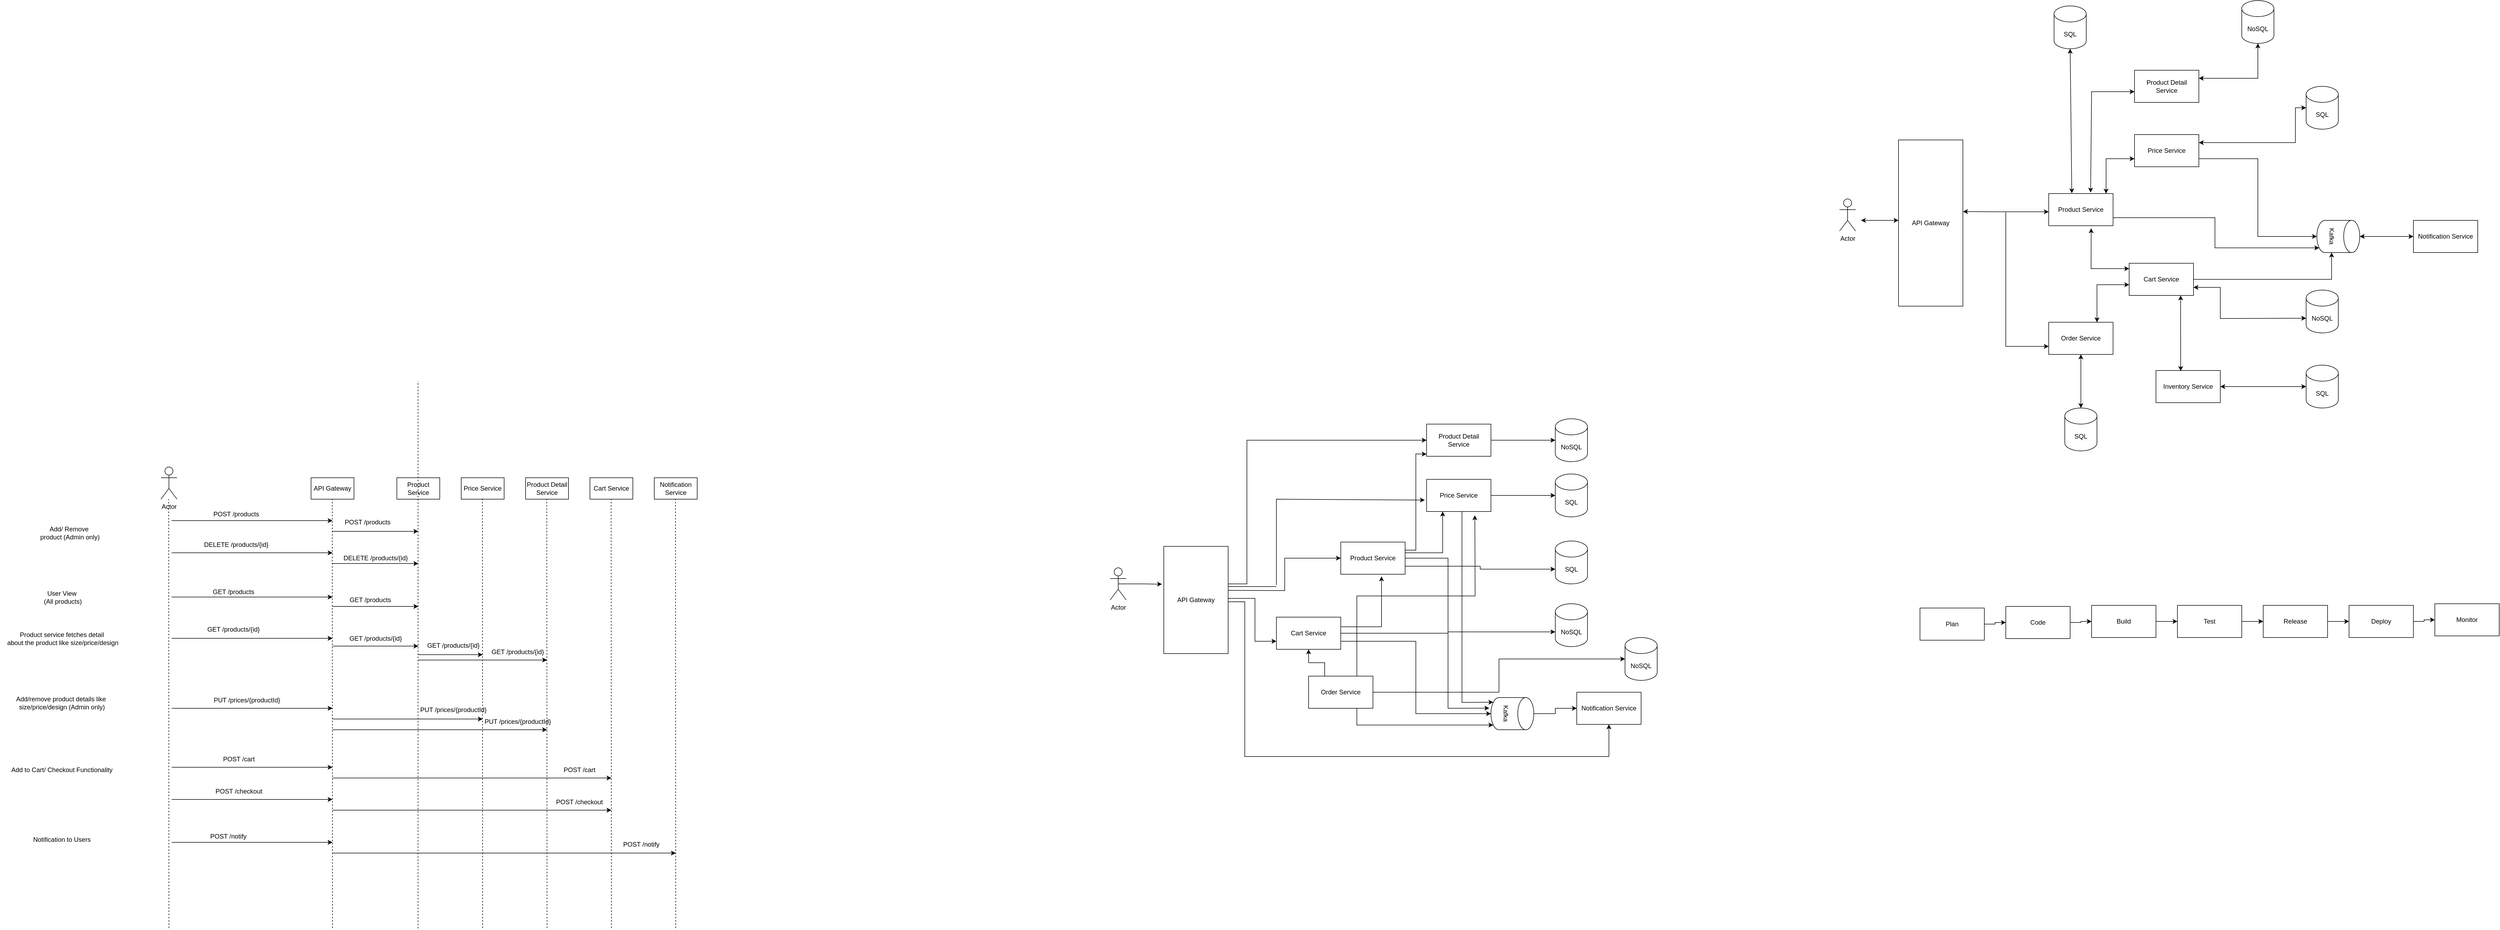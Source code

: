 <mxfile version="24.7.7">
  <diagram name="Page-1" id="R4OV7iDW6EWSdxZwjApe">
    <mxGraphModel dx="2918" dy="1992" grid="1" gridSize="10" guides="1" tooltips="1" connect="1" arrows="1" fold="1" page="1" pageScale="1" pageWidth="850" pageHeight="1100" math="0" shadow="0">
      <root>
        <mxCell id="0" />
        <mxCell id="1" parent="0" />
        <mxCell id="9XvTC1PJYjex0yPGkvMF-1" value="Actor" style="shape=umlActor;verticalLabelPosition=bottom;verticalAlign=top;html=1;outlineConnect=0;" parent="1" vertex="1">
          <mxGeometry x="-120" y="20" width="30" height="60" as="geometry" />
        </mxCell>
        <mxCell id="9XvTC1PJYjex0yPGkvMF-2" value="Product Service" style="rounded=0;whiteSpace=wrap;html=1;" parent="1" vertex="1">
          <mxGeometry x="320" y="40" width="80" height="40" as="geometry" />
        </mxCell>
        <mxCell id="9XvTC1PJYjex0yPGkvMF-3" value="Price Service" style="rounded=0;whiteSpace=wrap;html=1;" parent="1" vertex="1">
          <mxGeometry x="440" y="40" width="80" height="40" as="geometry" />
        </mxCell>
        <mxCell id="9XvTC1PJYjex0yPGkvMF-4" value="Product Detail Service" style="rounded=0;whiteSpace=wrap;html=1;" parent="1" vertex="1">
          <mxGeometry x="560" y="40" width="80" height="40" as="geometry" />
        </mxCell>
        <mxCell id="9XvTC1PJYjex0yPGkvMF-5" value="Cart Service" style="rounded=0;whiteSpace=wrap;html=1;" parent="1" vertex="1">
          <mxGeometry x="680" y="40" width="80" height="40" as="geometry" />
        </mxCell>
        <mxCell id="9XvTC1PJYjex0yPGkvMF-6" value="Notification Service" style="rounded=0;whiteSpace=wrap;html=1;" parent="1" vertex="1">
          <mxGeometry x="800" y="40" width="80" height="40" as="geometry" />
        </mxCell>
        <mxCell id="9XvTC1PJYjex0yPGkvMF-12" value="API Gateway" style="rounded=0;whiteSpace=wrap;html=1;" parent="1" vertex="1">
          <mxGeometry x="160" y="40" width="80" height="40" as="geometry" />
        </mxCell>
        <mxCell id="9XvTC1PJYjex0yPGkvMF-13" value="" style="endArrow=none;dashed=1;html=1;rounded=0;" parent="1" edge="1">
          <mxGeometry width="50" height="50" relative="1" as="geometry">
            <mxPoint x="-105" y="880" as="sourcePoint" />
            <mxPoint x="-105.5" y="80" as="targetPoint" />
          </mxGeometry>
        </mxCell>
        <mxCell id="9XvTC1PJYjex0yPGkvMF-14" value="" style="endArrow=none;dashed=1;html=1;rounded=0;" parent="1" edge="1">
          <mxGeometry width="50" height="50" relative="1" as="geometry">
            <mxPoint x="200" y="880" as="sourcePoint" />
            <mxPoint x="199.5" y="80" as="targetPoint" />
          </mxGeometry>
        </mxCell>
        <mxCell id="9XvTC1PJYjex0yPGkvMF-15" value="" style="endArrow=none;dashed=1;html=1;rounded=0;" parent="1" edge="1">
          <mxGeometry width="50" height="50" relative="1" as="geometry">
            <mxPoint x="359.5" y="880.667" as="sourcePoint" />
            <mxPoint x="359.5" y="-140" as="targetPoint" />
          </mxGeometry>
        </mxCell>
        <mxCell id="9XvTC1PJYjex0yPGkvMF-16" value="" style="endArrow=none;dashed=1;html=1;rounded=0;" parent="1" edge="1">
          <mxGeometry width="50" height="50" relative="1" as="geometry">
            <mxPoint x="480" y="880" as="sourcePoint" />
            <mxPoint x="479.5" y="79" as="targetPoint" />
          </mxGeometry>
        </mxCell>
        <mxCell id="9XvTC1PJYjex0yPGkvMF-17" value="" style="endArrow=none;dashed=1;html=1;rounded=0;" parent="1" edge="1">
          <mxGeometry width="50" height="50" relative="1" as="geometry">
            <mxPoint x="600" y="880" as="sourcePoint" />
            <mxPoint x="599.5" y="80" as="targetPoint" />
          </mxGeometry>
        </mxCell>
        <mxCell id="9XvTC1PJYjex0yPGkvMF-18" value="" style="endArrow=none;dashed=1;html=1;rounded=0;" parent="1" edge="1">
          <mxGeometry width="50" height="50" relative="1" as="geometry">
            <mxPoint x="720" y="880" as="sourcePoint" />
            <mxPoint x="719.5" y="80" as="targetPoint" />
          </mxGeometry>
        </mxCell>
        <mxCell id="9XvTC1PJYjex0yPGkvMF-19" value="" style="endArrow=none;dashed=1;html=1;rounded=0;" parent="1" edge="1">
          <mxGeometry width="50" height="50" relative="1" as="geometry">
            <mxPoint x="840" y="880" as="sourcePoint" />
            <mxPoint x="839.5" y="80" as="targetPoint" />
          </mxGeometry>
        </mxCell>
        <mxCell id="9XvTC1PJYjex0yPGkvMF-20" value="Add/ Remove&amp;nbsp;&lt;div&gt;product (Admin only)&lt;/div&gt;" style="text;html=1;align=center;verticalAlign=middle;resizable=0;points=[];autosize=1;strokeColor=none;fillColor=none;" parent="1" vertex="1">
          <mxGeometry x="-355" y="123" width="130" height="40" as="geometry" />
        </mxCell>
        <mxCell id="9XvTC1PJYjex0yPGkvMF-21" value="" style="endArrow=classic;html=1;rounded=0;" parent="1" edge="1">
          <mxGeometry width="50" height="50" relative="1" as="geometry">
            <mxPoint x="-100" y="120" as="sourcePoint" />
            <mxPoint x="200" y="120" as="targetPoint" />
          </mxGeometry>
        </mxCell>
        <mxCell id="9XvTC1PJYjex0yPGkvMF-22" value="POST /products" style="text;html=1;align=center;verticalAlign=middle;resizable=0;points=[];autosize=1;strokeColor=none;fillColor=none;" parent="1" vertex="1">
          <mxGeometry x="-35" y="93" width="110" height="30" as="geometry" />
        </mxCell>
        <mxCell id="9XvTC1PJYjex0yPGkvMF-23" value="" style="endArrow=classic;html=1;rounded=0;" parent="1" edge="1">
          <mxGeometry width="50" height="50" relative="1" as="geometry">
            <mxPoint x="200" y="140" as="sourcePoint" />
            <mxPoint x="360" y="140" as="targetPoint" />
          </mxGeometry>
        </mxCell>
        <mxCell id="9XvTC1PJYjex0yPGkvMF-24" value="POST /products" style="text;html=1;align=center;verticalAlign=middle;resizable=0;points=[];autosize=1;strokeColor=none;fillColor=none;" parent="1" vertex="1">
          <mxGeometry x="210" y="108" width="110" height="30" as="geometry" />
        </mxCell>
        <mxCell id="9XvTC1PJYjex0yPGkvMF-25" value="" style="endArrow=classic;html=1;rounded=0;" parent="1" edge="1">
          <mxGeometry width="50" height="50" relative="1" as="geometry">
            <mxPoint x="-100" y="180" as="sourcePoint" />
            <mxPoint x="200" y="180" as="targetPoint" />
          </mxGeometry>
        </mxCell>
        <mxCell id="9XvTC1PJYjex0yPGkvMF-26" value="DELETE /products/{id}" style="text;html=1;align=center;verticalAlign=middle;resizable=0;points=[];autosize=1;strokeColor=none;fillColor=none;" parent="1" vertex="1">
          <mxGeometry x="-50" y="150" width="140" height="30" as="geometry" />
        </mxCell>
        <mxCell id="9XvTC1PJYjex0yPGkvMF-27" value="" style="endArrow=classic;html=1;rounded=0;" parent="1" edge="1">
          <mxGeometry width="50" height="50" relative="1" as="geometry">
            <mxPoint x="200" y="200" as="sourcePoint" />
            <mxPoint x="360" y="200" as="targetPoint" />
          </mxGeometry>
        </mxCell>
        <mxCell id="9XvTC1PJYjex0yPGkvMF-28" value="DELETE /products/{id}" style="text;html=1;align=center;verticalAlign=middle;resizable=0;points=[];autosize=1;strokeColor=none;fillColor=none;" parent="1" vertex="1">
          <mxGeometry x="210" y="175" width="140" height="30" as="geometry" />
        </mxCell>
        <mxCell id="9XvTC1PJYjex0yPGkvMF-29" value="User View&lt;div&gt;&amp;nbsp;(All products)&lt;/div&gt;" style="text;html=1;align=center;verticalAlign=middle;resizable=0;points=[];autosize=1;strokeColor=none;fillColor=none;" parent="1" vertex="1">
          <mxGeometry x="-355" y="243" width="100" height="40" as="geometry" />
        </mxCell>
        <mxCell id="9XvTC1PJYjex0yPGkvMF-31" value="" style="endArrow=classic;html=1;rounded=0;" parent="1" edge="1">
          <mxGeometry width="50" height="50" relative="1" as="geometry">
            <mxPoint x="-100" y="262.5" as="sourcePoint" />
            <mxPoint x="200" y="262.5" as="targetPoint" />
          </mxGeometry>
        </mxCell>
        <mxCell id="9XvTC1PJYjex0yPGkvMF-32" value="GET /products" style="text;html=1;align=center;verticalAlign=middle;resizable=0;points=[];autosize=1;strokeColor=none;fillColor=none;" parent="1" vertex="1">
          <mxGeometry x="-35" y="238" width="100" height="30" as="geometry" />
        </mxCell>
        <mxCell id="9XvTC1PJYjex0yPGkvMF-33" value="" style="endArrow=classic;html=1;rounded=0;" parent="1" edge="1">
          <mxGeometry width="50" height="50" relative="1" as="geometry">
            <mxPoint x="200" y="280" as="sourcePoint" />
            <mxPoint x="360" y="280" as="targetPoint" />
          </mxGeometry>
        </mxCell>
        <mxCell id="9XvTC1PJYjex0yPGkvMF-34" value="GET /products" style="text;html=1;align=center;verticalAlign=middle;resizable=0;points=[];autosize=1;strokeColor=none;fillColor=none;" parent="1" vertex="1">
          <mxGeometry x="220" y="253" width="100" height="30" as="geometry" />
        </mxCell>
        <mxCell id="9XvTC1PJYjex0yPGkvMF-35" value="Product service fetches detail&lt;div&gt;&amp;nbsp;about the product like size/price/design&lt;/div&gt;" style="text;html=1;align=center;verticalAlign=middle;resizable=0;points=[];autosize=1;strokeColor=none;fillColor=none;" parent="1" vertex="1">
          <mxGeometry x="-420" y="320" width="230" height="40" as="geometry" />
        </mxCell>
        <mxCell id="9XvTC1PJYjex0yPGkvMF-36" value="" style="endArrow=classic;html=1;rounded=0;" parent="1" edge="1">
          <mxGeometry width="50" height="50" relative="1" as="geometry">
            <mxPoint x="-100" y="339.5" as="sourcePoint" />
            <mxPoint x="200" y="339.5" as="targetPoint" />
          </mxGeometry>
        </mxCell>
        <mxCell id="9XvTC1PJYjex0yPGkvMF-38" value="GET /products/{id}" style="text;html=1;align=center;verticalAlign=middle;resizable=0;points=[];autosize=1;strokeColor=none;fillColor=none;" parent="1" vertex="1">
          <mxGeometry x="-45" y="308" width="120" height="30" as="geometry" />
        </mxCell>
        <mxCell id="9XvTC1PJYjex0yPGkvMF-39" value="GET /products/{id}" style="text;html=1;align=center;verticalAlign=middle;resizable=0;points=[];autosize=1;strokeColor=none;fillColor=none;" parent="1" vertex="1">
          <mxGeometry x="220" y="325" width="120" height="30" as="geometry" />
        </mxCell>
        <mxCell id="9XvTC1PJYjex0yPGkvMF-40" value="GET /products/{id}" style="text;html=1;align=center;verticalAlign=middle;resizable=0;points=[];autosize=1;strokeColor=none;fillColor=none;" parent="1" vertex="1">
          <mxGeometry x="365" y="338" width="120" height="30" as="geometry" />
        </mxCell>
        <mxCell id="9XvTC1PJYjex0yPGkvMF-41" value="GET /products/{id}" style="text;html=1;align=center;verticalAlign=middle;resizable=0;points=[];autosize=1;strokeColor=none;fillColor=none;" parent="1" vertex="1">
          <mxGeometry x="485" y="350" width="120" height="30" as="geometry" />
        </mxCell>
        <mxCell id="9XvTC1PJYjex0yPGkvMF-42" value="" style="endArrow=classic;html=1;rounded=0;" parent="1" edge="1">
          <mxGeometry width="50" height="50" relative="1" as="geometry">
            <mxPoint x="200" y="354" as="sourcePoint" />
            <mxPoint x="360" y="354" as="targetPoint" />
          </mxGeometry>
        </mxCell>
        <mxCell id="9XvTC1PJYjex0yPGkvMF-44" value="" style="endArrow=classic;html=1;rounded=0;" parent="1" edge="1">
          <mxGeometry width="50" height="50" relative="1" as="geometry">
            <mxPoint x="360" y="370" as="sourcePoint" />
            <mxPoint x="480" y="370" as="targetPoint" />
          </mxGeometry>
        </mxCell>
        <mxCell id="9XvTC1PJYjex0yPGkvMF-45" value="" style="endArrow=classic;html=1;rounded=0;" parent="1" edge="1">
          <mxGeometry width="50" height="50" relative="1" as="geometry">
            <mxPoint x="360" y="380" as="sourcePoint" />
            <mxPoint x="600" y="380" as="targetPoint" />
          </mxGeometry>
        </mxCell>
        <mxCell id="9XvTC1PJYjex0yPGkvMF-47" value="Add/remove product details like&amp;nbsp;&lt;div&gt;size/price/design (Admin only)&lt;/div&gt;" style="text;html=1;align=center;verticalAlign=middle;resizable=0;points=[];autosize=1;strokeColor=none;fillColor=none;" parent="1" vertex="1">
          <mxGeometry x="-400" y="440" width="190" height="40" as="geometry" />
        </mxCell>
        <mxCell id="9XvTC1PJYjex0yPGkvMF-49" value="PUT /prices/{productId}" style="text;html=1;align=center;verticalAlign=middle;resizable=0;points=[];autosize=1;strokeColor=none;fillColor=none;" parent="1" vertex="1">
          <mxGeometry x="-35" y="440" width="150" height="30" as="geometry" />
        </mxCell>
        <mxCell id="9XvTC1PJYjex0yPGkvMF-50" value="" style="endArrow=classic;html=1;rounded=0;" parent="1" edge="1">
          <mxGeometry width="50" height="50" relative="1" as="geometry">
            <mxPoint x="-100" y="470" as="sourcePoint" />
            <mxPoint x="200" y="470" as="targetPoint" />
          </mxGeometry>
        </mxCell>
        <mxCell id="9XvTC1PJYjex0yPGkvMF-51" value="" style="endArrow=classic;html=1;rounded=0;" parent="1" edge="1">
          <mxGeometry width="50" height="50" relative="1" as="geometry">
            <mxPoint x="200" y="490" as="sourcePoint" />
            <mxPoint x="480" y="490" as="targetPoint" />
          </mxGeometry>
        </mxCell>
        <mxCell id="9XvTC1PJYjex0yPGkvMF-52" value="" style="endArrow=classic;html=1;rounded=0;" parent="1" edge="1">
          <mxGeometry width="50" height="50" relative="1" as="geometry">
            <mxPoint x="200" y="510" as="sourcePoint" />
            <mxPoint x="600" y="510" as="targetPoint" />
          </mxGeometry>
        </mxCell>
        <mxCell id="9XvTC1PJYjex0yPGkvMF-53" value="PUT /prices/{productId}" style="text;html=1;align=center;verticalAlign=middle;resizable=0;points=[];autosize=1;strokeColor=none;fillColor=none;" parent="1" vertex="1">
          <mxGeometry x="350" y="458" width="150" height="30" as="geometry" />
        </mxCell>
        <mxCell id="9XvTC1PJYjex0yPGkvMF-54" value="PUT /prices/{productId}" style="text;html=1;align=center;verticalAlign=middle;resizable=0;points=[];autosize=1;strokeColor=none;fillColor=none;" parent="1" vertex="1">
          <mxGeometry x="470" y="480" width="150" height="30" as="geometry" />
        </mxCell>
        <mxCell id="9XvTC1PJYjex0yPGkvMF-55" value="Add to Cart/ Checkout Functionality" style="text;html=1;align=center;verticalAlign=middle;resizable=0;points=[];autosize=1;strokeColor=none;fillColor=none;" parent="1" vertex="1">
          <mxGeometry x="-410" y="570" width="210" height="30" as="geometry" />
        </mxCell>
        <mxCell id="9XvTC1PJYjex0yPGkvMF-56" value="" style="endArrow=classic;html=1;rounded=0;" parent="1" edge="1">
          <mxGeometry width="50" height="50" relative="1" as="geometry">
            <mxPoint x="-100" y="580" as="sourcePoint" />
            <mxPoint x="200" y="580" as="targetPoint" />
          </mxGeometry>
        </mxCell>
        <mxCell id="9XvTC1PJYjex0yPGkvMF-57" value="POST /cart" style="text;html=1;align=center;verticalAlign=middle;resizable=0;points=[];autosize=1;strokeColor=none;fillColor=none;" parent="1" vertex="1">
          <mxGeometry x="-15" y="550" width="80" height="30" as="geometry" />
        </mxCell>
        <mxCell id="9XvTC1PJYjex0yPGkvMF-58" value="" style="endArrow=classic;html=1;rounded=0;" parent="1" edge="1">
          <mxGeometry width="50" height="50" relative="1" as="geometry">
            <mxPoint x="200" y="600" as="sourcePoint" />
            <mxPoint x="720" y="600" as="targetPoint" />
          </mxGeometry>
        </mxCell>
        <mxCell id="9XvTC1PJYjex0yPGkvMF-59" value="POST /cart" style="text;html=1;align=center;verticalAlign=middle;resizable=0;points=[];autosize=1;strokeColor=none;fillColor=none;" parent="1" vertex="1">
          <mxGeometry x="620" y="570" width="80" height="30" as="geometry" />
        </mxCell>
        <mxCell id="9XvTC1PJYjex0yPGkvMF-60" value="" style="endArrow=classic;html=1;rounded=0;" parent="1" edge="1">
          <mxGeometry width="50" height="50" relative="1" as="geometry">
            <mxPoint x="-100" y="640" as="sourcePoint" />
            <mxPoint x="200" y="640" as="targetPoint" />
          </mxGeometry>
        </mxCell>
        <mxCell id="9XvTC1PJYjex0yPGkvMF-61" value="POST /checkout" style="text;html=1;align=center;verticalAlign=middle;resizable=0;points=[];autosize=1;strokeColor=none;fillColor=none;" parent="1" vertex="1">
          <mxGeometry x="-30" y="610" width="110" height="30" as="geometry" />
        </mxCell>
        <mxCell id="9XvTC1PJYjex0yPGkvMF-62" value="" style="endArrow=classic;html=1;rounded=0;" parent="1" edge="1">
          <mxGeometry width="50" height="50" relative="1" as="geometry">
            <mxPoint x="200" y="660" as="sourcePoint" />
            <mxPoint x="720" y="660" as="targetPoint" />
          </mxGeometry>
        </mxCell>
        <mxCell id="9XvTC1PJYjex0yPGkvMF-63" value="POST /checkout" style="text;html=1;align=center;verticalAlign=middle;resizable=0;points=[];autosize=1;strokeColor=none;fillColor=none;" parent="1" vertex="1">
          <mxGeometry x="605" y="630" width="110" height="30" as="geometry" />
        </mxCell>
        <mxCell id="9XvTC1PJYjex0yPGkvMF-64" value="Notification to Users" style="text;html=1;align=center;verticalAlign=middle;resizable=0;points=[];autosize=1;strokeColor=none;fillColor=none;" parent="1" vertex="1">
          <mxGeometry x="-370" y="700" width="130" height="30" as="geometry" />
        </mxCell>
        <mxCell id="9XvTC1PJYjex0yPGkvMF-65" value="" style="endArrow=classic;html=1;rounded=0;" parent="1" edge="1">
          <mxGeometry width="50" height="50" relative="1" as="geometry">
            <mxPoint x="-100" y="720" as="sourcePoint" />
            <mxPoint x="200" y="720" as="targetPoint" />
          </mxGeometry>
        </mxCell>
        <mxCell id="9XvTC1PJYjex0yPGkvMF-66" value="POST /notify" style="text;whiteSpace=wrap;" parent="1" vertex="1">
          <mxGeometry x="-30" y="695" width="100" height="40" as="geometry" />
        </mxCell>
        <mxCell id="9XvTC1PJYjex0yPGkvMF-67" value="" style="endArrow=classic;html=1;rounded=0;" parent="1" source="9XvTC1PJYjex0yPGkvMF-69" edge="1">
          <mxGeometry width="50" height="50" relative="1" as="geometry">
            <mxPoint x="200" y="740" as="sourcePoint" />
            <mxPoint x="840" y="740" as="targetPoint" />
          </mxGeometry>
        </mxCell>
        <mxCell id="9XvTC1PJYjex0yPGkvMF-70" value="" style="endArrow=classic;html=1;rounded=0;entryX=1;entryY=0.75;entryDx=0;entryDy=0;" parent="1" target="9XvTC1PJYjex0yPGkvMF-69" edge="1">
          <mxGeometry width="50" height="50" relative="1" as="geometry">
            <mxPoint x="200" y="740" as="sourcePoint" />
            <mxPoint x="850" y="740" as="targetPoint" />
          </mxGeometry>
        </mxCell>
        <mxCell id="9XvTC1PJYjex0yPGkvMF-69" value="POST /notify" style="text;whiteSpace=wrap;" parent="1" vertex="1">
          <mxGeometry x="740" y="710" width="100" height="40" as="geometry" />
        </mxCell>
        <mxCell id="vXUDVahpjEWt88McgdD0-1" value="Actor" style="shape=umlActor;verticalLabelPosition=bottom;verticalAlign=top;html=1;outlineConnect=0;" parent="1" vertex="1">
          <mxGeometry x="1650" y="208" width="30" height="60" as="geometry" />
        </mxCell>
        <mxCell id="vXUDVahpjEWt88McgdD0-2" value="API Gateway" style="rounded=0;whiteSpace=wrap;html=1;" parent="1" vertex="1">
          <mxGeometry x="1750" y="168" width="120" height="200" as="geometry" />
        </mxCell>
        <mxCell id="vXUDVahpjEWt88McgdD0-23" style="edgeStyle=orthogonalEdgeStyle;rounded=0;orthogonalLoop=1;jettySize=auto;html=1;exitX=1;exitY=0.75;exitDx=0;exitDy=0;entryX=0;entryY=0.75;entryDx=0;entryDy=0;" parent="1" target="vXUDVahpjEWt88McgdD0-7" edge="1">
          <mxGeometry relative="1" as="geometry">
            <Array as="points">
              <mxPoint x="1920" y="265" />
              <mxPoint x="1920" y="345" />
            </Array>
            <mxPoint x="1870" y="265" as="sourcePoint" />
          </mxGeometry>
        </mxCell>
        <mxCell id="vXUDVahpjEWt88McgdD0-29" style="edgeStyle=orthogonalEdgeStyle;rounded=0;orthogonalLoop=1;jettySize=auto;html=1;exitX=1;exitY=0.5;exitDx=0;exitDy=0;entryX=0;entryY=0.5;entryDx=0;entryDy=0;" parent="1" target="vXUDVahpjEWt88McgdD0-4" edge="1">
          <mxGeometry relative="1" as="geometry">
            <mxPoint x="1870" y="250" as="sourcePoint" />
          </mxGeometry>
        </mxCell>
        <mxCell id="vXUDVahpjEWt88McgdD0-31" style="edgeStyle=orthogonalEdgeStyle;rounded=0;orthogonalLoop=1;jettySize=auto;html=1;exitX=1;exitY=1;exitDx=0;exitDy=0;entryX=0.5;entryY=1;entryDx=0;entryDy=0;" parent="1" target="vXUDVahpjEWt88McgdD0-8" edge="1">
          <mxGeometry relative="1" as="geometry">
            <mxPoint x="1900" y="740" as="targetPoint" />
            <mxPoint x="1870.0" y="271.33" as="sourcePoint" />
            <Array as="points">
              <mxPoint x="1901" y="271" />
              <mxPoint x="1901" y="560" />
              <mxPoint x="2580" y="560" />
            </Array>
          </mxGeometry>
        </mxCell>
        <mxCell id="vXUDVahpjEWt88McgdD0-32" style="edgeStyle=orthogonalEdgeStyle;rounded=0;orthogonalLoop=1;jettySize=auto;html=1;entryX=0;entryY=0.5;entryDx=0;entryDy=0;" parent="1" target="vXUDVahpjEWt88McgdD0-6" edge="1">
          <mxGeometry relative="1" as="geometry">
            <mxPoint x="2185" y="-12" as="targetPoint" />
            <mxPoint x="1870" y="238" as="sourcePoint" />
            <Array as="points">
              <mxPoint x="1905" y="238" />
              <mxPoint x="1905" y="-30" />
            </Array>
          </mxGeometry>
        </mxCell>
        <mxCell id="vXUDVahpjEWt88McgdD0-46" style="edgeStyle=orthogonalEdgeStyle;rounded=0;orthogonalLoop=1;jettySize=auto;html=1;exitX=1;exitY=0.75;exitDx=0;exitDy=0;entryX=0;entryY=0;entryDx=0;entryDy=52.5;entryPerimeter=0;" parent="1" source="vXUDVahpjEWt88McgdD0-4" target="vXUDVahpjEWt88McgdD0-19" edge="1">
          <mxGeometry relative="1" as="geometry">
            <mxPoint x="2470" y="204" as="targetPoint" />
          </mxGeometry>
        </mxCell>
        <mxCell id="vXUDVahpjEWt88McgdD0-4" value="Product Service" style="rounded=0;whiteSpace=wrap;html=1;" parent="1" vertex="1">
          <mxGeometry x="2080" y="160" width="120" height="60" as="geometry" />
        </mxCell>
        <mxCell id="vXUDVahpjEWt88McgdD0-45" value="" style="edgeStyle=orthogonalEdgeStyle;rounded=0;orthogonalLoop=1;jettySize=auto;html=1;" parent="1" source="vXUDVahpjEWt88McgdD0-5" target="vXUDVahpjEWt88McgdD0-18" edge="1">
          <mxGeometry relative="1" as="geometry" />
        </mxCell>
        <mxCell id="vXUDVahpjEWt88McgdD0-5" value="Price Service" style="rounded=0;whiteSpace=wrap;html=1;" parent="1" vertex="1">
          <mxGeometry x="2240" y="43" width="120" height="60" as="geometry" />
        </mxCell>
        <mxCell id="vXUDVahpjEWt88McgdD0-44" value="" style="edgeStyle=orthogonalEdgeStyle;rounded=0;orthogonalLoop=1;jettySize=auto;html=1;" parent="1" source="vXUDVahpjEWt88McgdD0-6" target="vXUDVahpjEWt88McgdD0-17" edge="1">
          <mxGeometry relative="1" as="geometry" />
        </mxCell>
        <mxCell id="vXUDVahpjEWt88McgdD0-6" value="Product Detail Service" style="rounded=0;whiteSpace=wrap;html=1;" parent="1" vertex="1">
          <mxGeometry x="2240" y="-60" width="120" height="60" as="geometry" />
        </mxCell>
        <mxCell id="vXUDVahpjEWt88McgdD0-7" value="Cart Service" style="rounded=0;whiteSpace=wrap;html=1;" parent="1" vertex="1">
          <mxGeometry x="1960" y="300" width="120" height="60" as="geometry" />
        </mxCell>
        <mxCell id="vXUDVahpjEWt88McgdD0-8" value="Notification Service" style="rounded=0;whiteSpace=wrap;html=1;" parent="1" vertex="1">
          <mxGeometry x="2520" y="440" width="120" height="60" as="geometry" />
        </mxCell>
        <mxCell id="vXUDVahpjEWt88McgdD0-9" style="edgeStyle=orthogonalEdgeStyle;rounded=0;orthogonalLoop=1;jettySize=auto;html=1;exitX=0.5;exitY=0.5;exitDx=0;exitDy=0;exitPerimeter=0;entryX=-0.028;entryY=0.353;entryDx=0;entryDy=0;entryPerimeter=0;" parent="1" source="vXUDVahpjEWt88McgdD0-1" target="vXUDVahpjEWt88McgdD0-2" edge="1">
          <mxGeometry relative="1" as="geometry" />
        </mxCell>
        <mxCell id="vXUDVahpjEWt88McgdD0-17" value="NoSQL" style="shape=cylinder3;whiteSpace=wrap;html=1;boundedLbl=1;backgroundOutline=1;size=15;" parent="1" vertex="1">
          <mxGeometry x="2480" y="-70" width="60" height="80" as="geometry" />
        </mxCell>
        <mxCell id="vXUDVahpjEWt88McgdD0-18" value="SQL" style="shape=cylinder3;whiteSpace=wrap;html=1;boundedLbl=1;backgroundOutline=1;size=15;" parent="1" vertex="1">
          <mxGeometry x="2480" y="33" width="60" height="80" as="geometry" />
        </mxCell>
        <mxCell id="vXUDVahpjEWt88McgdD0-19" value="SQL" style="shape=cylinder3;whiteSpace=wrap;html=1;boundedLbl=1;backgroundOutline=1;size=15;" parent="1" vertex="1">
          <mxGeometry x="2480" y="158" width="60" height="80" as="geometry" />
        </mxCell>
        <mxCell id="vXUDVahpjEWt88McgdD0-20" value="NoSQL" style="shape=cylinder3;whiteSpace=wrap;html=1;boundedLbl=1;backgroundOutline=1;size=15;" parent="1" vertex="1">
          <mxGeometry x="2480" y="275" width="60" height="80" as="geometry" />
        </mxCell>
        <mxCell id="vXUDVahpjEWt88McgdD0-33" style="edgeStyle=orthogonalEdgeStyle;rounded=0;orthogonalLoop=1;jettySize=auto;html=1;exitX=0.5;exitY=0;exitDx=0;exitDy=0;exitPerimeter=0;entryX=0;entryY=0.5;entryDx=0;entryDy=0;" parent="1" source="vXUDVahpjEWt88McgdD0-21" target="vXUDVahpjEWt88McgdD0-8" edge="1">
          <mxGeometry relative="1" as="geometry" />
        </mxCell>
        <mxCell id="vXUDVahpjEWt88McgdD0-21" value="Kafka" style="shape=cylinder3;whiteSpace=wrap;html=1;boundedLbl=1;backgroundOutline=1;size=15;rotation=90;" parent="1" vertex="1">
          <mxGeometry x="2370" y="440" width="60" height="80" as="geometry" />
        </mxCell>
        <mxCell id="vXUDVahpjEWt88McgdD0-26" value="" style="endArrow=classic;html=1;rounded=0;entryX=-0.028;entryY=0.644;entryDx=0;entryDy=0;entryPerimeter=0;" parent="1" target="vXUDVahpjEWt88McgdD0-5" edge="1">
          <mxGeometry width="50" height="50" relative="1" as="geometry">
            <mxPoint x="1960" y="240" as="sourcePoint" />
            <mxPoint x="2100" y="70" as="targetPoint" />
            <Array as="points">
              <mxPoint x="1960" y="80" />
            </Array>
          </mxGeometry>
        </mxCell>
        <mxCell id="vXUDVahpjEWt88McgdD0-28" value="" style="endArrow=none;html=1;rounded=0;" parent="1" edge="1">
          <mxGeometry width="50" height="50" relative="1" as="geometry">
            <mxPoint x="1870" y="243" as="sourcePoint" />
            <mxPoint x="1960" y="243" as="targetPoint" />
          </mxGeometry>
        </mxCell>
        <mxCell id="vXUDVahpjEWt88McgdD0-34" style="edgeStyle=orthogonalEdgeStyle;rounded=0;orthogonalLoop=1;jettySize=auto;html=1;exitX=1;exitY=0.75;exitDx=0;exitDy=0;entryX=0.5;entryY=1;entryDx=0;entryDy=0;entryPerimeter=0;" parent="1" source="vXUDVahpjEWt88McgdD0-7" target="vXUDVahpjEWt88McgdD0-21" edge="1">
          <mxGeometry relative="1" as="geometry" />
        </mxCell>
        <mxCell id="vXUDVahpjEWt88McgdD0-37" value="" style="endArrow=classic;html=1;rounded=0;exitX=1;exitY=0.5;exitDx=0;exitDy=0;entryX=0.328;entryY=1.038;entryDx=0;entryDy=0;entryPerimeter=0;" parent="1" source="vXUDVahpjEWt88McgdD0-4" target="vXUDVahpjEWt88McgdD0-21" edge="1">
          <mxGeometry width="50" height="50" relative="1" as="geometry">
            <mxPoint x="2250" y="210" as="sourcePoint" />
            <mxPoint x="2270" y="190" as="targetPoint" />
            <Array as="points">
              <mxPoint x="2280" y="190" />
              <mxPoint x="2280" y="470" />
            </Array>
          </mxGeometry>
        </mxCell>
        <mxCell id="vXUDVahpjEWt88McgdD0-40" value="" style="endArrow=classic;html=1;rounded=0;entryX=0.145;entryY=1;entryDx=0;entryDy=-4.35;entryPerimeter=0;" parent="1" target="vXUDVahpjEWt88McgdD0-21" edge="1">
          <mxGeometry width="50" height="50" relative="1" as="geometry">
            <mxPoint x="2306" y="103" as="sourcePoint" />
            <mxPoint x="2310" y="450" as="targetPoint" />
            <Array as="points">
              <mxPoint x="2306" y="290" />
              <mxPoint x="2306" y="459" />
            </Array>
          </mxGeometry>
        </mxCell>
        <mxCell id="vXUDVahpjEWt88McgdD0-41" value="" style="endArrow=classic;html=1;rounded=0;entryX=0.633;entryY=1.066;entryDx=0;entryDy=0;entryPerimeter=0;" parent="1" target="vXUDVahpjEWt88McgdD0-4" edge="1">
          <mxGeometry width="50" height="50" relative="1" as="geometry">
            <mxPoint x="2080" y="318" as="sourcePoint" />
            <mxPoint x="2160" y="318" as="targetPoint" />
            <Array as="points">
              <mxPoint x="2156" y="318" />
            </Array>
          </mxGeometry>
        </mxCell>
        <mxCell id="vXUDVahpjEWt88McgdD0-42" value="" style="endArrow=classic;html=1;rounded=0;exitX=1;exitY=0.25;exitDx=0;exitDy=0;" parent="1" source="vXUDVahpjEWt88McgdD0-4" edge="1">
          <mxGeometry width="50" height="50" relative="1" as="geometry">
            <mxPoint x="2210" y="170.5" as="sourcePoint" />
            <mxPoint x="2240" y="-4" as="targetPoint" />
            <Array as="points">
              <mxPoint x="2220" y="175" />
              <mxPoint x="2220" y="-4.5" />
            </Array>
          </mxGeometry>
        </mxCell>
        <mxCell id="vXUDVahpjEWt88McgdD0-43" value="" style="endArrow=classic;html=1;rounded=0;" parent="1" edge="1">
          <mxGeometry width="50" height="50" relative="1" as="geometry">
            <mxPoint x="2200" y="180" as="sourcePoint" />
            <mxPoint x="2270" y="103" as="targetPoint" />
            <Array as="points">
              <mxPoint x="2270" y="180" />
            </Array>
          </mxGeometry>
        </mxCell>
        <mxCell id="4BYogz1DlvUj1lyPhDPs-1" style="edgeStyle=orthogonalEdgeStyle;rounded=0;orthogonalLoop=1;jettySize=auto;html=1;exitX=1;exitY=0.5;exitDx=0;exitDy=0;entryX=0;entryY=0;entryDx=0;entryDy=52.5;entryPerimeter=0;" edge="1" parent="1" source="vXUDVahpjEWt88McgdD0-7" target="vXUDVahpjEWt88McgdD0-20">
          <mxGeometry relative="1" as="geometry" />
        </mxCell>
        <mxCell id="4BYogz1DlvUj1lyPhDPs-4" style="edgeStyle=orthogonalEdgeStyle;rounded=0;orthogonalLoop=1;jettySize=auto;html=1;exitX=0.25;exitY=0;exitDx=0;exitDy=0;entryX=0.5;entryY=1;entryDx=0;entryDy=0;" edge="1" parent="1" source="4BYogz1DlvUj1lyPhDPs-2" target="vXUDVahpjEWt88McgdD0-7">
          <mxGeometry relative="1" as="geometry" />
        </mxCell>
        <mxCell id="4BYogz1DlvUj1lyPhDPs-7" style="edgeStyle=orthogonalEdgeStyle;rounded=0;orthogonalLoop=1;jettySize=auto;html=1;exitX=0.75;exitY=0;exitDx=0;exitDy=0;" edge="1" parent="1" source="4BYogz1DlvUj1lyPhDPs-2">
          <mxGeometry relative="1" as="geometry">
            <mxPoint x="2330" y="110.0" as="targetPoint" />
          </mxGeometry>
        </mxCell>
        <mxCell id="4BYogz1DlvUj1lyPhDPs-2" value="Order Service" style="rounded=0;whiteSpace=wrap;html=1;" vertex="1" parent="1">
          <mxGeometry x="2020" y="410" width="120" height="60" as="geometry" />
        </mxCell>
        <mxCell id="4BYogz1DlvUj1lyPhDPs-3" value="NoSQL" style="shape=cylinder3;whiteSpace=wrap;html=1;boundedLbl=1;backgroundOutline=1;size=15;" vertex="1" parent="1">
          <mxGeometry x="2610" y="338" width="60" height="80" as="geometry" />
        </mxCell>
        <mxCell id="4BYogz1DlvUj1lyPhDPs-5" style="edgeStyle=orthogonalEdgeStyle;rounded=0;orthogonalLoop=1;jettySize=auto;html=1;exitX=1;exitY=0.5;exitDx=0;exitDy=0;entryX=0;entryY=0.5;entryDx=0;entryDy=0;entryPerimeter=0;" edge="1" parent="1" source="4BYogz1DlvUj1lyPhDPs-2" target="4BYogz1DlvUj1lyPhDPs-3">
          <mxGeometry relative="1" as="geometry" />
        </mxCell>
        <mxCell id="4BYogz1DlvUj1lyPhDPs-6" style="edgeStyle=orthogonalEdgeStyle;rounded=0;orthogonalLoop=1;jettySize=auto;html=1;exitX=0.75;exitY=1;exitDx=0;exitDy=0;entryX=0.855;entryY=1;entryDx=0;entryDy=-4.35;entryPerimeter=0;" edge="1" parent="1" source="4BYogz1DlvUj1lyPhDPs-2" target="vXUDVahpjEWt88McgdD0-21">
          <mxGeometry relative="1" as="geometry" />
        </mxCell>
        <mxCell id="4BYogz1DlvUj1lyPhDPs-15" value="" style="edgeStyle=orthogonalEdgeStyle;rounded=0;orthogonalLoop=1;jettySize=auto;html=1;" edge="1" parent="1" source="4BYogz1DlvUj1lyPhDPs-8" target="4BYogz1DlvUj1lyPhDPs-9">
          <mxGeometry relative="1" as="geometry" />
        </mxCell>
        <mxCell id="4BYogz1DlvUj1lyPhDPs-8" value="Plan" style="rounded=0;whiteSpace=wrap;html=1;" vertex="1" parent="1">
          <mxGeometry x="3160" y="283" width="120" height="60" as="geometry" />
        </mxCell>
        <mxCell id="4BYogz1DlvUj1lyPhDPs-16" value="" style="edgeStyle=orthogonalEdgeStyle;rounded=0;orthogonalLoop=1;jettySize=auto;html=1;" edge="1" parent="1" source="4BYogz1DlvUj1lyPhDPs-9" target="4BYogz1DlvUj1lyPhDPs-10">
          <mxGeometry relative="1" as="geometry" />
        </mxCell>
        <mxCell id="4BYogz1DlvUj1lyPhDPs-9" value="Code" style="rounded=0;whiteSpace=wrap;html=1;" vertex="1" parent="1">
          <mxGeometry x="3320" y="280" width="120" height="60" as="geometry" />
        </mxCell>
        <mxCell id="4BYogz1DlvUj1lyPhDPs-17" value="" style="edgeStyle=orthogonalEdgeStyle;rounded=0;orthogonalLoop=1;jettySize=auto;html=1;" edge="1" parent="1" source="4BYogz1DlvUj1lyPhDPs-10" target="4BYogz1DlvUj1lyPhDPs-11">
          <mxGeometry relative="1" as="geometry" />
        </mxCell>
        <mxCell id="4BYogz1DlvUj1lyPhDPs-10" value="Build" style="rounded=0;whiteSpace=wrap;html=1;" vertex="1" parent="1">
          <mxGeometry x="3480" y="278" width="120" height="60" as="geometry" />
        </mxCell>
        <mxCell id="4BYogz1DlvUj1lyPhDPs-18" value="" style="edgeStyle=orthogonalEdgeStyle;rounded=0;orthogonalLoop=1;jettySize=auto;html=1;" edge="1" parent="1" source="4BYogz1DlvUj1lyPhDPs-11" target="4BYogz1DlvUj1lyPhDPs-12">
          <mxGeometry relative="1" as="geometry" />
        </mxCell>
        <mxCell id="4BYogz1DlvUj1lyPhDPs-11" value="Test" style="rounded=0;whiteSpace=wrap;html=1;" vertex="1" parent="1">
          <mxGeometry x="3640" y="278" width="120" height="60" as="geometry" />
        </mxCell>
        <mxCell id="4BYogz1DlvUj1lyPhDPs-19" value="" style="edgeStyle=orthogonalEdgeStyle;rounded=0;orthogonalLoop=1;jettySize=auto;html=1;" edge="1" parent="1" source="4BYogz1DlvUj1lyPhDPs-12" target="4BYogz1DlvUj1lyPhDPs-13">
          <mxGeometry relative="1" as="geometry" />
        </mxCell>
        <mxCell id="4BYogz1DlvUj1lyPhDPs-12" value="Release" style="rounded=0;whiteSpace=wrap;html=1;" vertex="1" parent="1">
          <mxGeometry x="3800" y="278" width="120" height="60" as="geometry" />
        </mxCell>
        <mxCell id="4BYogz1DlvUj1lyPhDPs-20" value="" style="edgeStyle=orthogonalEdgeStyle;rounded=0;orthogonalLoop=1;jettySize=auto;html=1;" edge="1" parent="1" source="4BYogz1DlvUj1lyPhDPs-13" target="4BYogz1DlvUj1lyPhDPs-14">
          <mxGeometry relative="1" as="geometry" />
        </mxCell>
        <mxCell id="4BYogz1DlvUj1lyPhDPs-13" value="Deploy" style="rounded=0;whiteSpace=wrap;html=1;" vertex="1" parent="1">
          <mxGeometry x="3960" y="278" width="120" height="60" as="geometry" />
        </mxCell>
        <mxCell id="4BYogz1DlvUj1lyPhDPs-14" value="Monitor" style="rounded=0;whiteSpace=wrap;html=1;" vertex="1" parent="1">
          <mxGeometry x="4120" y="275" width="120" height="60" as="geometry" />
        </mxCell>
        <mxCell id="4BYogz1DlvUj1lyPhDPs-23" value="Actor" style="shape=umlActor;verticalLabelPosition=bottom;verticalAlign=top;html=1;outlineConnect=0;" vertex="1" parent="1">
          <mxGeometry x="3010" y="-480" width="30" height="60" as="geometry" />
        </mxCell>
        <mxCell id="4BYogz1DlvUj1lyPhDPs-25" value="API Gateway" style="rounded=0;whiteSpace=wrap;html=1;" vertex="1" parent="1">
          <mxGeometry x="3120" y="-590" width="120" height="310" as="geometry" />
        </mxCell>
        <mxCell id="4BYogz1DlvUj1lyPhDPs-27" value="" style="endArrow=classic;startArrow=classic;html=1;rounded=0;" edge="1" parent="1">
          <mxGeometry width="50" height="50" relative="1" as="geometry">
            <mxPoint x="3050" y="-440" as="sourcePoint" />
            <mxPoint x="3120" y="-440" as="targetPoint" />
          </mxGeometry>
        </mxCell>
        <mxCell id="4BYogz1DlvUj1lyPhDPs-28" value="Product Detail Service" style="rounded=0;whiteSpace=wrap;html=1;" vertex="1" parent="1">
          <mxGeometry x="3560" y="-720" width="120" height="60" as="geometry" />
        </mxCell>
        <mxCell id="4BYogz1DlvUj1lyPhDPs-29" value="Price Service" style="rounded=0;whiteSpace=wrap;html=1;" vertex="1" parent="1">
          <mxGeometry x="3560" y="-600" width="120" height="60" as="geometry" />
        </mxCell>
        <mxCell id="4BYogz1DlvUj1lyPhDPs-30" value="Product Service" style="rounded=0;whiteSpace=wrap;html=1;" vertex="1" parent="1">
          <mxGeometry x="3400" y="-490" width="120" height="60" as="geometry" />
        </mxCell>
        <mxCell id="4BYogz1DlvUj1lyPhDPs-31" value="Cart Service" style="rounded=0;whiteSpace=wrap;html=1;" vertex="1" parent="1">
          <mxGeometry x="3550" y="-360" width="120" height="60" as="geometry" />
        </mxCell>
        <mxCell id="4BYogz1DlvUj1lyPhDPs-32" value="Order Service" style="rounded=0;whiteSpace=wrap;html=1;" vertex="1" parent="1">
          <mxGeometry x="3400" y="-250" width="120" height="60" as="geometry" />
        </mxCell>
        <mxCell id="4BYogz1DlvUj1lyPhDPs-33" value="Notification Service" style="rounded=0;whiteSpace=wrap;html=1;" vertex="1" parent="1">
          <mxGeometry x="4080" y="-440" width="120" height="60" as="geometry" />
        </mxCell>
        <mxCell id="4BYogz1DlvUj1lyPhDPs-35" value="NoSQL" style="shape=cylinder3;whiteSpace=wrap;html=1;boundedLbl=1;backgroundOutline=1;size=15;" vertex="1" parent="1">
          <mxGeometry x="3760" y="-850" width="60" height="80" as="geometry" />
        </mxCell>
        <mxCell id="4BYogz1DlvUj1lyPhDPs-36" value="SQL" style="shape=cylinder3;whiteSpace=wrap;html=1;boundedLbl=1;backgroundOutline=1;size=15;" vertex="1" parent="1">
          <mxGeometry x="3880" y="-690" width="60" height="80" as="geometry" />
        </mxCell>
        <mxCell id="4BYogz1DlvUj1lyPhDPs-37" value="Kafka" style="shape=cylinder3;whiteSpace=wrap;html=1;boundedLbl=1;backgroundOutline=1;size=15;rotation=90;" vertex="1" parent="1">
          <mxGeometry x="3910" y="-450" width="60" height="80" as="geometry" />
        </mxCell>
        <mxCell id="4BYogz1DlvUj1lyPhDPs-38" value="NoSQL" style="shape=cylinder3;whiteSpace=wrap;html=1;boundedLbl=1;backgroundOutline=1;size=15;" vertex="1" parent="1">
          <mxGeometry x="3880" y="-310" width="60" height="80" as="geometry" />
        </mxCell>
        <mxCell id="4BYogz1DlvUj1lyPhDPs-39" value="SQL" style="shape=cylinder3;whiteSpace=wrap;html=1;boundedLbl=1;backgroundOutline=1;size=15;" vertex="1" parent="1">
          <mxGeometry x="3880" y="-170" width="60" height="80" as="geometry" />
        </mxCell>
        <mxCell id="4BYogz1DlvUj1lyPhDPs-40" value="Inventory Service" style="rounded=0;whiteSpace=wrap;html=1;" vertex="1" parent="1">
          <mxGeometry x="3600" y="-160" width="120" height="60" as="geometry" />
        </mxCell>
        <mxCell id="4BYogz1DlvUj1lyPhDPs-42" value="" style="endArrow=classic;startArrow=classic;html=1;rounded=0;exitX=0.651;exitY=-0.031;exitDx=0;exitDy=0;exitPerimeter=0;" edge="1" parent="1" source="4BYogz1DlvUj1lyPhDPs-30">
          <mxGeometry width="50" height="50" relative="1" as="geometry">
            <mxPoint x="3610" y="-350" as="sourcePoint" />
            <mxPoint x="3560" y="-680" as="targetPoint" />
            <Array as="points">
              <mxPoint x="3480" y="-680" />
            </Array>
          </mxGeometry>
        </mxCell>
        <mxCell id="4BYogz1DlvUj1lyPhDPs-45" value="" style="endArrow=classic;startArrow=classic;html=1;rounded=0;entryX=0.66;entryY=1.08;entryDx=0;entryDy=0;entryPerimeter=0;" edge="1" parent="1" target="4BYogz1DlvUj1lyPhDPs-30">
          <mxGeometry width="50" height="50" relative="1" as="geometry">
            <mxPoint x="3550" y="-350" as="sourcePoint" />
            <mxPoint x="3660" y="-400" as="targetPoint" />
            <Array as="points">
              <mxPoint x="3479" y="-350" />
            </Array>
          </mxGeometry>
        </mxCell>
        <mxCell id="4BYogz1DlvUj1lyPhDPs-46" value="" style="endArrow=classic;startArrow=classic;html=1;rounded=0;entryX=0;entryY=0.5;entryDx=0;entryDy=0;exitX=0.75;exitY=0;exitDx=0;exitDy=0;" edge="1" parent="1" source="4BYogz1DlvUj1lyPhDPs-32">
          <mxGeometry width="50" height="50" relative="1" as="geometry">
            <mxPoint x="3410" y="-320" as="sourcePoint" />
            <mxPoint x="3550" y="-320" as="targetPoint" />
            <Array as="points">
              <mxPoint x="3490" y="-320" />
            </Array>
          </mxGeometry>
        </mxCell>
        <mxCell id="4BYogz1DlvUj1lyPhDPs-47" value="" style="endArrow=classic;startArrow=classic;html=1;rounded=0;exitX=0.384;exitY=0.014;exitDx=0;exitDy=0;exitPerimeter=0;" edge="1" parent="1" source="4BYogz1DlvUj1lyPhDPs-40">
          <mxGeometry width="50" height="50" relative="1" as="geometry">
            <mxPoint x="3640" y="-200" as="sourcePoint" />
            <mxPoint x="3646" y="-300" as="targetPoint" />
          </mxGeometry>
        </mxCell>
        <mxCell id="4BYogz1DlvUj1lyPhDPs-50" value="SQL" style="shape=cylinder3;whiteSpace=wrap;html=1;boundedLbl=1;backgroundOutline=1;size=15;" vertex="1" parent="1">
          <mxGeometry x="3430" y="-90" width="60" height="80" as="geometry" />
        </mxCell>
        <mxCell id="4BYogz1DlvUj1lyPhDPs-79" style="edgeStyle=orthogonalEdgeStyle;rounded=0;orthogonalLoop=1;jettySize=auto;html=1;" edge="1" parent="1" source="4BYogz1DlvUj1lyPhDPs-54">
          <mxGeometry relative="1" as="geometry">
            <mxPoint x="3440" y="-760" as="targetPoint" />
            <Array as="points">
              <mxPoint x="3450" y="-760" />
            </Array>
          </mxGeometry>
        </mxCell>
        <mxCell id="4BYogz1DlvUj1lyPhDPs-54" value="SQL" style="shape=cylinder3;whiteSpace=wrap;html=1;boundedLbl=1;backgroundOutline=1;size=15;" vertex="1" parent="1">
          <mxGeometry x="3410" y="-840" width="60" height="80" as="geometry" />
        </mxCell>
        <mxCell id="4BYogz1DlvUj1lyPhDPs-56" value="" style="endArrow=classic;startArrow=classic;html=1;rounded=0;exitX=0.5;exitY=0;exitDx=0;exitDy=0;exitPerimeter=0;entryX=0;entryY=0.5;entryDx=0;entryDy=0;" edge="1" parent="1" source="4BYogz1DlvUj1lyPhDPs-37" target="4BYogz1DlvUj1lyPhDPs-33">
          <mxGeometry width="50" height="50" relative="1" as="geometry">
            <mxPoint x="4070" y="-180" as="sourcePoint" />
            <mxPoint x="4070" y="-410" as="targetPoint" />
          </mxGeometry>
        </mxCell>
        <mxCell id="4BYogz1DlvUj1lyPhDPs-57" value="" style="endArrow=classic;startArrow=classic;html=1;rounded=0;entryX=0.5;entryY=1;entryDx=0;entryDy=0;entryPerimeter=0;exitX=1;exitY=0.25;exitDx=0;exitDy=0;" edge="1" parent="1" source="4BYogz1DlvUj1lyPhDPs-28" target="4BYogz1DlvUj1lyPhDPs-35">
          <mxGeometry width="50" height="50" relative="1" as="geometry">
            <mxPoint x="3620" y="-450" as="sourcePoint" />
            <mxPoint x="3670" y="-500" as="targetPoint" />
            <Array as="points">
              <mxPoint x="3790" y="-705" />
            </Array>
          </mxGeometry>
        </mxCell>
        <mxCell id="4BYogz1DlvUj1lyPhDPs-58" value="" style="endArrow=classic;startArrow=classic;html=1;rounded=0;entryX=0;entryY=0.5;entryDx=0;entryDy=0;entryPerimeter=0;exitX=1;exitY=0.25;exitDx=0;exitDy=0;" edge="1" parent="1" source="4BYogz1DlvUj1lyPhDPs-29" target="4BYogz1DlvUj1lyPhDPs-36">
          <mxGeometry width="50" height="50" relative="1" as="geometry">
            <mxPoint x="3620" y="-450" as="sourcePoint" />
            <mxPoint x="3670" y="-500" as="targetPoint" />
            <Array as="points">
              <mxPoint x="3860" y="-585" />
              <mxPoint x="3860" y="-650" />
            </Array>
          </mxGeometry>
        </mxCell>
        <mxCell id="4BYogz1DlvUj1lyPhDPs-59" value="" style="endArrow=classic;startArrow=classic;html=1;rounded=0;exitX=1.003;exitY=0.431;exitDx=0;exitDy=0;exitPerimeter=0;" edge="1" parent="1" source="4BYogz1DlvUj1lyPhDPs-25">
          <mxGeometry width="50" height="50" relative="1" as="geometry">
            <mxPoint x="3250" y="-460" as="sourcePoint" />
            <mxPoint x="3400" y="-456" as="targetPoint" />
            <Array as="points">
              <mxPoint x="3310" y="-456" />
            </Array>
          </mxGeometry>
        </mxCell>
        <mxCell id="4BYogz1DlvUj1lyPhDPs-61" value="" style="endArrow=classic;startArrow=classic;html=1;rounded=0;entryX=0;entryY=0;entryDx=0;entryDy=52.5;entryPerimeter=0;exitX=1;exitY=0.75;exitDx=0;exitDy=0;" edge="1" parent="1" source="4BYogz1DlvUj1lyPhDPs-31" target="4BYogz1DlvUj1lyPhDPs-38">
          <mxGeometry width="50" height="50" relative="1" as="geometry">
            <mxPoint x="3620" y="-370" as="sourcePoint" />
            <mxPoint x="3670" y="-420" as="targetPoint" />
            <Array as="points">
              <mxPoint x="3720" y="-315" />
              <mxPoint x="3720" y="-257" />
            </Array>
          </mxGeometry>
        </mxCell>
        <mxCell id="4BYogz1DlvUj1lyPhDPs-67" style="edgeStyle=orthogonalEdgeStyle;rounded=0;orthogonalLoop=1;jettySize=auto;html=1;exitX=1;exitY=0.75;exitDx=0;exitDy=0;entryX=0.5;entryY=1;entryDx=0;entryDy=0;entryPerimeter=0;" edge="1" parent="1" source="4BYogz1DlvUj1lyPhDPs-29" target="4BYogz1DlvUj1lyPhDPs-37">
          <mxGeometry relative="1" as="geometry" />
        </mxCell>
        <mxCell id="4BYogz1DlvUj1lyPhDPs-68" style="edgeStyle=orthogonalEdgeStyle;rounded=0;orthogonalLoop=1;jettySize=auto;html=1;exitX=1;exitY=0.75;exitDx=0;exitDy=0;entryX=0.855;entryY=1;entryDx=0;entryDy=-4.35;entryPerimeter=0;" edge="1" parent="1" source="4BYogz1DlvUj1lyPhDPs-30" target="4BYogz1DlvUj1lyPhDPs-37">
          <mxGeometry relative="1" as="geometry" />
        </mxCell>
        <mxCell id="4BYogz1DlvUj1lyPhDPs-69" style="edgeStyle=orthogonalEdgeStyle;rounded=0;orthogonalLoop=1;jettySize=auto;html=1;exitX=1;exitY=0.5;exitDx=0;exitDy=0;entryX=1;entryY=0;entryDx=0;entryDy=52.5;entryPerimeter=0;" edge="1" parent="1" source="4BYogz1DlvUj1lyPhDPs-31" target="4BYogz1DlvUj1lyPhDPs-37">
          <mxGeometry relative="1" as="geometry" />
        </mxCell>
        <mxCell id="4BYogz1DlvUj1lyPhDPs-71" value="" style="endArrow=classic;startArrow=classic;html=1;rounded=0;exitX=0;exitY=0.75;exitDx=0;exitDy=0;" edge="1" parent="1" source="4BYogz1DlvUj1lyPhDPs-29">
          <mxGeometry width="50" height="50" relative="1" as="geometry">
            <mxPoint x="3960" y="-400" as="sourcePoint" />
            <mxPoint x="3507" y="-490" as="targetPoint" />
            <Array as="points">
              <mxPoint x="3507" y="-555" />
            </Array>
          </mxGeometry>
        </mxCell>
        <mxCell id="4BYogz1DlvUj1lyPhDPs-75" value="" style="endArrow=classic;html=1;rounded=0;" edge="1" parent="1">
          <mxGeometry width="50" height="50" relative="1" as="geometry">
            <mxPoint x="3320" y="-455" as="sourcePoint" />
            <mxPoint x="3400" y="-205" as="targetPoint" />
            <Array as="points">
              <mxPoint x="3320" y="-315" />
              <mxPoint x="3320" y="-205" />
            </Array>
          </mxGeometry>
        </mxCell>
        <mxCell id="4BYogz1DlvUj1lyPhDPs-77" value="" style="endArrow=classic;startArrow=classic;html=1;rounded=0;exitX=1;exitY=0.5;exitDx=0;exitDy=0;entryX=0;entryY=0.5;entryDx=0;entryDy=0;entryPerimeter=0;" edge="1" parent="1" source="4BYogz1DlvUj1lyPhDPs-40" target="4BYogz1DlvUj1lyPhDPs-39">
          <mxGeometry width="50" height="50" relative="1" as="geometry">
            <mxPoint x="3830" y="-70" as="sourcePoint" />
            <mxPoint x="3880" y="-120" as="targetPoint" />
          </mxGeometry>
        </mxCell>
        <mxCell id="4BYogz1DlvUj1lyPhDPs-78" value="" style="endArrow=classic;startArrow=classic;html=1;rounded=0;exitX=0.5;exitY=0;exitDx=0;exitDy=0;exitPerimeter=0;" edge="1" parent="1" source="4BYogz1DlvUj1lyPhDPs-50">
          <mxGeometry width="50" height="50" relative="1" as="geometry">
            <mxPoint x="3410" y="-140" as="sourcePoint" />
            <mxPoint x="3460" y="-190" as="targetPoint" />
          </mxGeometry>
        </mxCell>
        <mxCell id="4BYogz1DlvUj1lyPhDPs-80" value="" style="endArrow=classic;startArrow=classic;html=1;rounded=0;exitX=0.359;exitY=-0.01;exitDx=0;exitDy=0;exitPerimeter=0;" edge="1" parent="1" source="4BYogz1DlvUj1lyPhDPs-30">
          <mxGeometry width="50" height="50" relative="1" as="geometry">
            <mxPoint x="3390" y="-710" as="sourcePoint" />
            <mxPoint x="3440" y="-760" as="targetPoint" />
          </mxGeometry>
        </mxCell>
      </root>
    </mxGraphModel>
  </diagram>
</mxfile>
